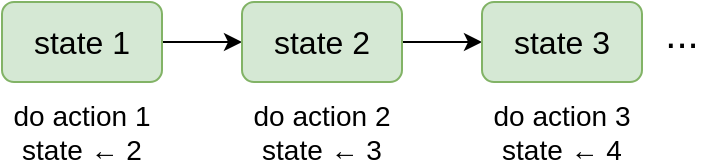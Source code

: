 <mxfile version="14.8.2" type="device"><diagram id="pPNL8d6KahMyhZe1WPuy" name="Page-1"><mxGraphModel dx="716" dy="349" grid="1" gridSize="10" guides="1" tooltips="1" connect="1" arrows="1" fold="1" page="1" pageScale="1" pageWidth="850" pageHeight="1100" math="0" shadow="0"><root><mxCell id="0"/><mxCell id="1" parent="0"/><mxCell id="zy8CIiAczTY-UoG4jdZh-19" style="edgeStyle=orthogonalEdgeStyle;rounded=0;orthogonalLoop=1;jettySize=auto;html=1;entryX=0;entryY=0.5;entryDx=0;entryDy=0;fontSize=14;fontColor=#000000;startArrow=none;startFill=0;endArrow=classic;endFill=1;strokeWidth=1;" edge="1" parent="1" source="72APzJBuBecIWJVhFyCZ-19" target="zy8CIiAczTY-UoG4jdZh-13"><mxGeometry relative="1" as="geometry"/></mxCell><mxCell id="72APzJBuBecIWJVhFyCZ-19" value="state 1" style="rounded=1;whiteSpace=wrap;html=1;fontSize=16;fillColor=#d5e8d4;strokeColor=#82b366;" parent="1" vertex="1"><mxGeometry x="80" y="200" width="80" height="40" as="geometry"/></mxCell><mxCell id="72APzJBuBecIWJVhFyCZ-21" value="&lt;div style=&quot;font-size: 14px;&quot;&gt;do action 1&lt;br style=&quot;font-size: 14px;&quot;&gt;&lt;/div&gt;&lt;div style=&quot;font-size: 14px;&quot;&gt;state ← 2&lt;/div&gt;" style="text;html=1;strokeColor=none;fillColor=none;align=center;verticalAlign=middle;whiteSpace=wrap;rounded=0;fontSize=14;fontStyle=0" parent="1" vertex="1"><mxGeometry x="80" y="250" width="80" height="30" as="geometry"/></mxCell><mxCell id="zy8CIiAczTY-UoG4jdZh-20" style="edgeStyle=orthogonalEdgeStyle;rounded=0;orthogonalLoop=1;jettySize=auto;html=1;entryX=0;entryY=0.5;entryDx=0;entryDy=0;fontSize=14;fontColor=#000000;startArrow=none;startFill=0;endArrow=classic;endFill=1;strokeColor=#000000;strokeWidth=1;" edge="1" parent="1" source="zy8CIiAczTY-UoG4jdZh-13" target="zy8CIiAczTY-UoG4jdZh-14"><mxGeometry relative="1" as="geometry"/></mxCell><mxCell id="zy8CIiAczTY-UoG4jdZh-13" value="state 2" style="rounded=1;whiteSpace=wrap;html=1;fontSize=16;fillColor=#d5e8d4;strokeColor=#82b366;" vertex="1" parent="1"><mxGeometry x="200" y="200" width="80" height="40" as="geometry"/></mxCell><mxCell id="zy8CIiAczTY-UoG4jdZh-14" value="state 3" style="rounded=1;whiteSpace=wrap;html=1;fontSize=16;fillColor=#d5e8d4;strokeColor=#82b366;" vertex="1" parent="1"><mxGeometry x="320" y="200" width="80" height="40" as="geometry"/></mxCell><mxCell id="zy8CIiAczTY-UoG4jdZh-16" value="&lt;div style=&quot;font-size: 14px&quot;&gt;do action 2&lt;br style=&quot;font-size: 14px&quot;&gt;&lt;/div&gt;&lt;div style=&quot;font-size: 14px&quot;&gt;state ← 3&lt;br&gt;&lt;/div&gt;" style="text;html=1;strokeColor=none;fillColor=none;align=center;verticalAlign=middle;whiteSpace=wrap;rounded=0;fontSize=14;fontStyle=0" vertex="1" parent="1"><mxGeometry x="200" y="250" width="80" height="30" as="geometry"/></mxCell><mxCell id="zy8CIiAczTY-UoG4jdZh-18" value="&lt;div style=&quot;font-size: 14px&quot;&gt;do action 3&lt;br style=&quot;font-size: 14px&quot;&gt;&lt;/div&gt;&lt;div style=&quot;font-size: 14px&quot;&gt;state ← 4&lt;br&gt;&lt;/div&gt;" style="text;html=1;strokeColor=none;fillColor=none;align=center;verticalAlign=middle;whiteSpace=wrap;rounded=0;fontSize=14;fontStyle=0" vertex="1" parent="1"><mxGeometry x="320" y="250" width="80" height="30" as="geometry"/></mxCell><mxCell id="zy8CIiAczTY-UoG4jdZh-21" value="..." style="text;html=1;strokeColor=none;fillColor=none;align=center;verticalAlign=middle;whiteSpace=wrap;rounded=0;fontSize=20;fontColor=#000000;" vertex="1" parent="1"><mxGeometry x="400" y="200" width="40" height="30" as="geometry"/></mxCell></root></mxGraphModel></diagram></mxfile>